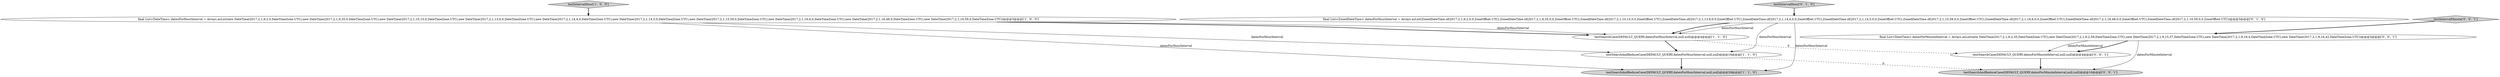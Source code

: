 digraph {
2 [style = filled, label = "testSearchAndReduceCase(DEFAULT_QUERY,datesForHourInterval,null,null)@@@16@@@['1', '1', '0']", fillcolor = white, shape = ellipse image = "AAA0AAABBB1BBB"];
1 [style = filled, label = "final List<DateTime> datesForHourInterval = Arrays.asList(new DateTime(2017,2,1,9,2,0,DateTimeZone.UTC),new DateTime(2017,2,1,9,35,0,DateTimeZone.UTC),new DateTime(2017,2,1,10,15,0,DateTimeZone.UTC),new DateTime(2017,2,1,13,6,0,DateTimeZone.UTC),new DateTime(2017,2,1,14,4,0,DateTimeZone.UTC),new DateTime(2017,2,1,14,5,0,DateTimeZone.UTC),new DateTime(2017,2,1,15,59,0,DateTimeZone.UTC),new DateTime(2017,2,1,16,6,0,DateTimeZone.UTC),new DateTime(2017,2,1,16,48,0,DateTimeZone.UTC),new DateTime(2017,2,1,16,59,0,DateTimeZone.UTC))@@@3@@@['1', '0', '0']", fillcolor = white, shape = ellipse image = "AAA0AAABBB1BBB"];
0 [style = filled, label = "testIntervalHour['1', '0', '0']", fillcolor = lightgray, shape = diamond image = "AAA0AAABBB1BBB"];
8 [style = filled, label = "testSearchCase(DEFAULT_QUERY,datesForMinuteInterval,null,null)@@@4@@@['0', '0', '1']", fillcolor = white, shape = ellipse image = "AAA0AAABBB3BBB"];
3 [style = filled, label = "testSearchAndReduceCase(DEFAULT_QUERY,datesForHourInterval,null,null)@@@29@@@['1', '1', '0']", fillcolor = lightgray, shape = ellipse image = "AAA0AAABBB1BBB"];
6 [style = filled, label = "testIntervalHour['0', '1', '0']", fillcolor = lightgray, shape = diamond image = "AAA0AAABBB2BBB"];
9 [style = filled, label = "testIntervalMinute['0', '0', '1']", fillcolor = lightgray, shape = diamond image = "AAA0AAABBB3BBB"];
4 [style = filled, label = "testSearchCase(DEFAULT_QUERY,datesForHourInterval,null,null)@@@4@@@['1', '1', '0']", fillcolor = white, shape = ellipse image = "AAA0AAABBB1BBB"];
7 [style = filled, label = "final List<DateTime> datesForMinuteInterval = Arrays.asList(new DateTime(2017,2,1,9,2,35,DateTimeZone.UTC),new DateTime(2017,2,1,9,2,59,DateTimeZone.UTC),new DateTime(2017,2,1,9,15,37,DateTimeZone.UTC),new DateTime(2017,2,1,9,16,4,DateTimeZone.UTC),new DateTime(2017,2,1,9,16,42,DateTimeZone.UTC))@@@3@@@['0', '0', '1']", fillcolor = white, shape = ellipse image = "AAA0AAABBB3BBB"];
5 [style = filled, label = "final List<ZonedDateTime> datesForHourInterval = Arrays.asList(ZonedDateTime.of(2017,2,1,9,2,0,0,ZoneOffset.UTC),ZonedDateTime.of(2017,2,1,9,35,0,0,ZoneOffset.UTC),ZonedDateTime.of(2017,2,1,10,15,0,0,ZoneOffset.UTC),ZonedDateTime.of(2017,2,1,13,6,0,0,ZoneOffset.UTC),ZonedDateTime.of(2017,2,1,14,4,0,0,ZoneOffset.UTC),ZonedDateTime.of(2017,2,1,14,5,0,0,ZoneOffset.UTC),ZonedDateTime.of(2017,2,1,15,59,0,0,ZoneOffset.UTC),ZonedDateTime.of(2017,2,1,16,6,0,0,ZoneOffset.UTC),ZonedDateTime.of(2017,2,1,16,48,0,0,ZoneOffset.UTC),ZonedDateTime.of(2017,2,1,16,59,0,0,ZoneOffset.UTC))@@@3@@@['0', '1', '0']", fillcolor = white, shape = ellipse image = "AAA0AAABBB2BBB"];
10 [style = filled, label = "testSearchAndReduceCase(DEFAULT_QUERY,datesForMinuteInterval,null,null)@@@16@@@['0', '0', '1']", fillcolor = lightgray, shape = ellipse image = "AAA0AAABBB3BBB"];
1->2 [style = solid, label="datesForHourInterval"];
1->3 [style = solid, label="datesForHourInterval"];
5->4 [style = solid, label="datesForHourInterval"];
2->10 [style = dashed, label="0"];
1->4 [style = solid, label="datesForHourInterval"];
7->8 [style = solid, label="datesForMinuteInterval"];
7->10 [style = solid, label="datesForMinuteInterval"];
5->3 [style = solid, label="datesForHourInterval"];
7->8 [style = bold, label=""];
4->8 [style = dashed, label="0"];
8->10 [style = bold, label=""];
0->1 [style = bold, label=""];
5->2 [style = solid, label="datesForHourInterval"];
5->4 [style = bold, label=""];
6->5 [style = bold, label=""];
4->2 [style = bold, label=""];
1->4 [style = bold, label=""];
2->3 [style = bold, label=""];
9->7 [style = bold, label=""];
}
